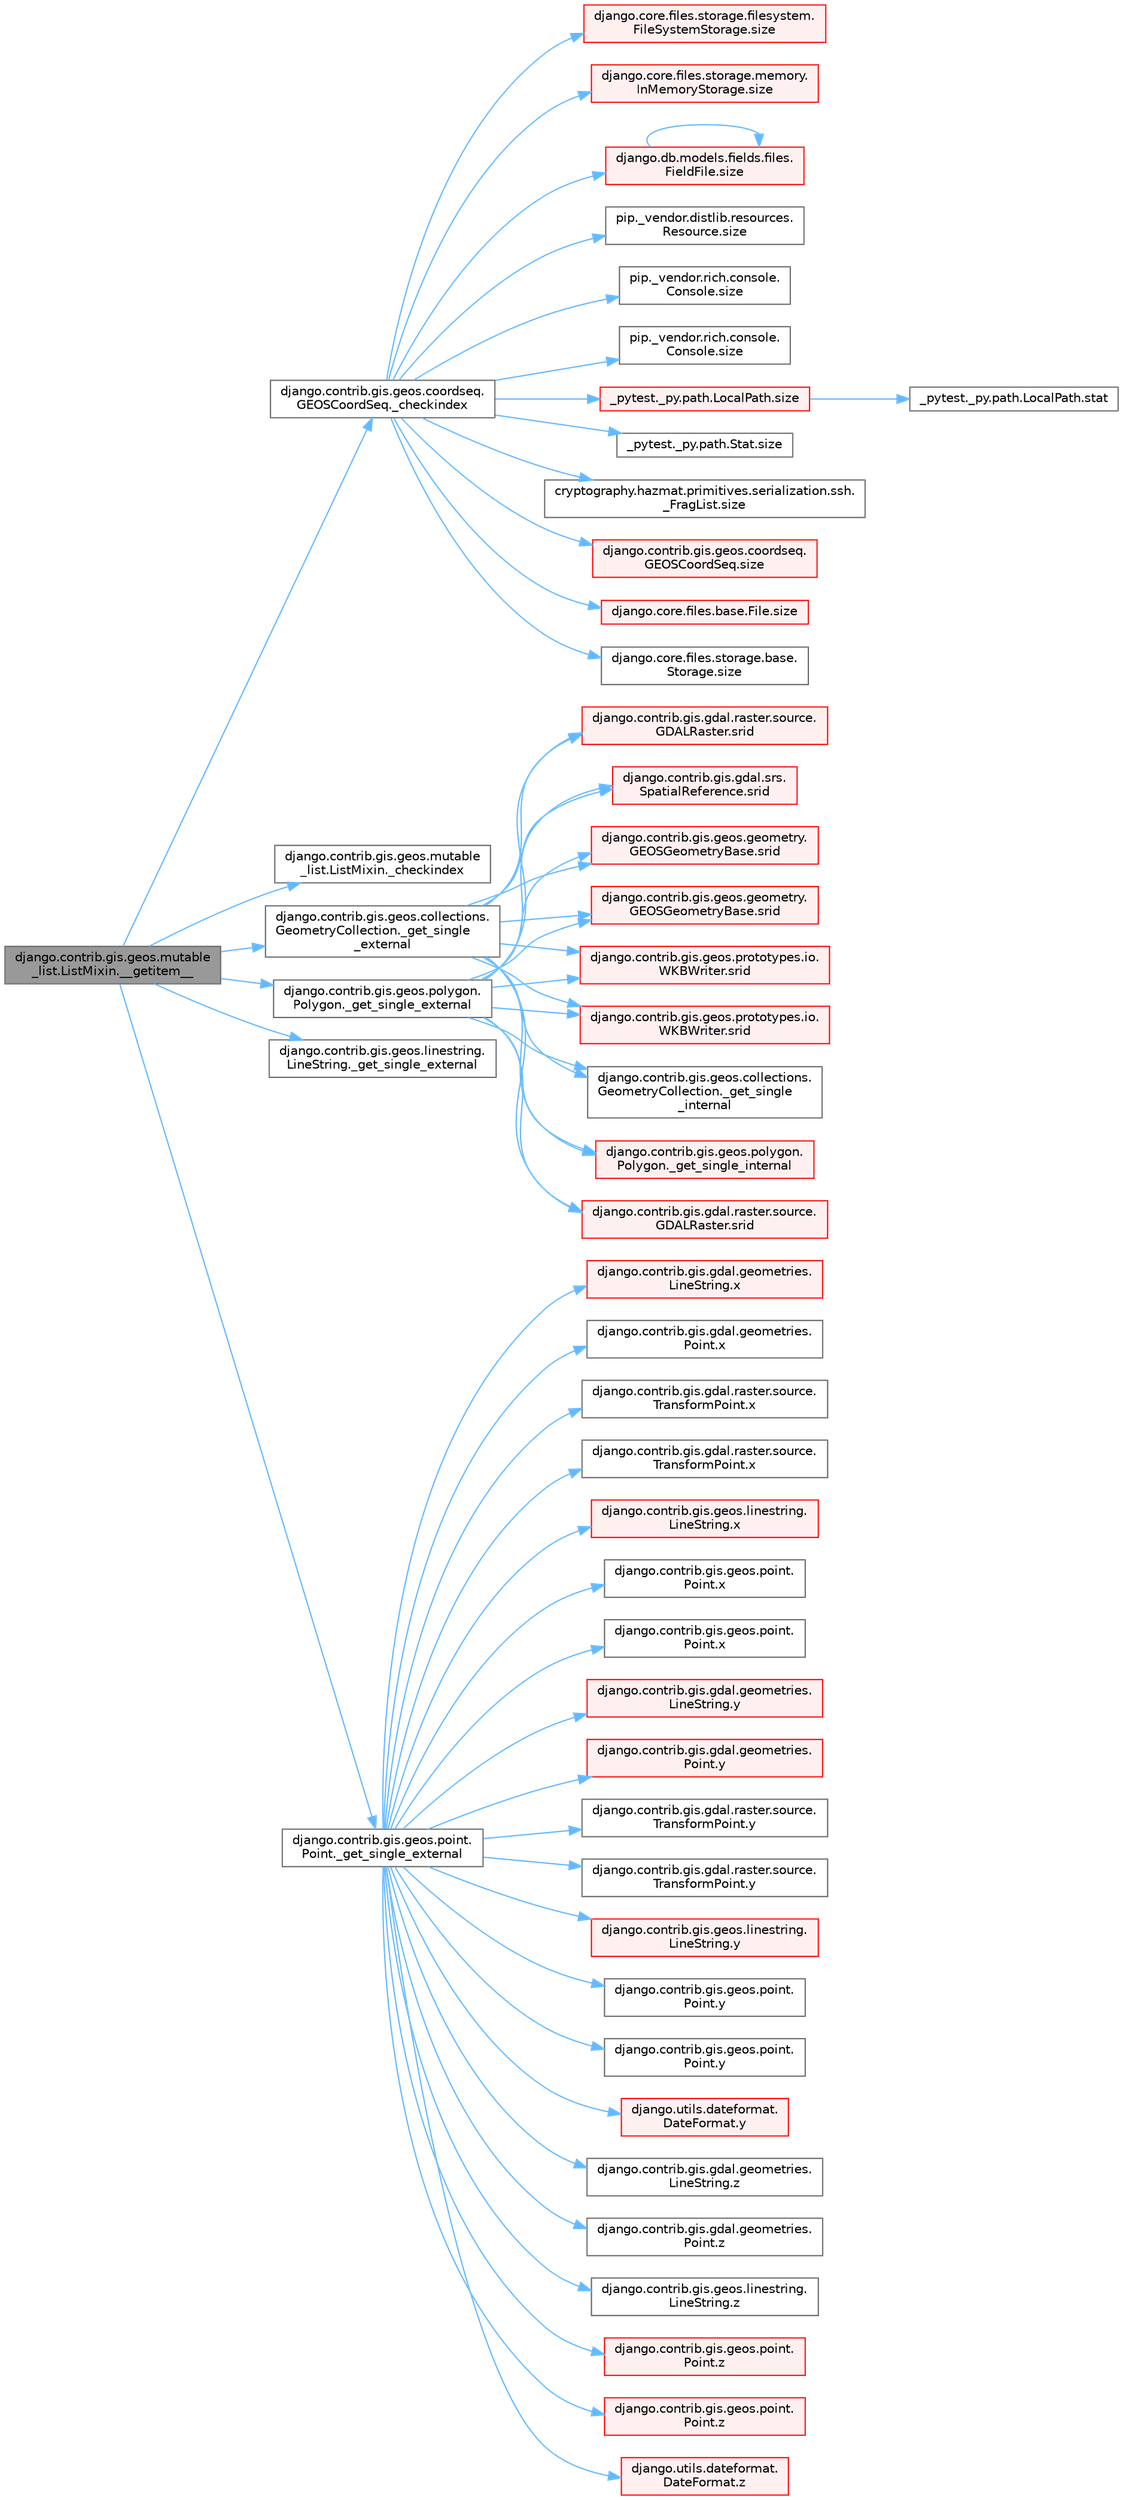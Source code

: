 digraph "django.contrib.gis.geos.mutable_list.ListMixin.__getitem__"
{
 // LATEX_PDF_SIZE
  bgcolor="transparent";
  edge [fontname=Helvetica,fontsize=10,labelfontname=Helvetica,labelfontsize=10];
  node [fontname=Helvetica,fontsize=10,shape=box,height=0.2,width=0.4];
  rankdir="LR";
  Node1 [id="Node000001",label="django.contrib.gis.geos.mutable\l_list.ListMixin.__getitem__",height=0.2,width=0.4,color="gray40", fillcolor="grey60", style="filled", fontcolor="black",tooltip=" "];
  Node1 -> Node2 [id="edge1_Node000001_Node000002",color="steelblue1",style="solid",tooltip=" "];
  Node2 [id="Node000002",label="django.contrib.gis.geos.coordseq.\lGEOSCoordSeq._checkindex",height=0.2,width=0.4,color="grey40", fillcolor="white", style="filled",URL="$classdjango_1_1contrib_1_1gis_1_1geos_1_1coordseq_1_1_g_e_o_s_coord_seq.html#a76e93e44dd2aa42a576be1200e364bf4",tooltip=" "];
  Node2 -> Node3 [id="edge2_Node000002_Node000003",color="steelblue1",style="solid",tooltip=" "];
  Node3 [id="Node000003",label="_pytest._py.path.LocalPath.size",height=0.2,width=0.4,color="red", fillcolor="#FFF0F0", style="filled",URL="$class__pytest_1_1__py_1_1path_1_1_local_path.html#a01312293d7ed99c7153402aa1c228012",tooltip=" "];
  Node3 -> Node4 [id="edge3_Node000003_Node000004",color="steelblue1",style="solid",tooltip=" "];
  Node4 [id="Node000004",label="_pytest._py.path.LocalPath.stat",height=0.2,width=0.4,color="grey40", fillcolor="white", style="filled",URL="$class__pytest_1_1__py_1_1path_1_1_local_path.html#a145ecd9c3ed3cd34920b230208085c2c",tooltip=" "];
  Node2 -> Node7 [id="edge4_Node000002_Node000007",color="steelblue1",style="solid",tooltip=" "];
  Node7 [id="Node000007",label="_pytest._py.path.Stat.size",height=0.2,width=0.4,color="grey40", fillcolor="white", style="filled",URL="$class__pytest_1_1__py_1_1path_1_1_stat.html#a206ba7bd29fc72352b3af66d7a7aafef",tooltip=" "];
  Node2 -> Node8 [id="edge5_Node000002_Node000008",color="steelblue1",style="solid",tooltip=" "];
  Node8 [id="Node000008",label="cryptography.hazmat.primitives.serialization.ssh.\l_FragList.size",height=0.2,width=0.4,color="grey40", fillcolor="white", style="filled",URL="$classcryptography_1_1hazmat_1_1primitives_1_1serialization_1_1ssh_1_1___frag_list.html#a7e9d0a2bab129dc613ec19fe73f24252",tooltip=" "];
  Node2 -> Node9 [id="edge6_Node000002_Node000009",color="steelblue1",style="solid",tooltip=" "];
  Node9 [id="Node000009",label="django.contrib.gis.geos.coordseq.\lGEOSCoordSeq.size",height=0.2,width=0.4,color="red", fillcolor="#FFF0F0", style="filled",URL="$classdjango_1_1contrib_1_1gis_1_1geos_1_1coordseq_1_1_g_e_o_s_coord_seq.html#a918c80def6f7235c7da41e8aaf614fa6",tooltip=" "];
  Node2 -> Node13 [id="edge7_Node000002_Node000013",color="steelblue1",style="solid",tooltip=" "];
  Node13 [id="Node000013",label="django.core.files.base.File.size",height=0.2,width=0.4,color="red", fillcolor="#FFF0F0", style="filled",URL="$classdjango_1_1core_1_1files_1_1base_1_1_file.html#abe624c2bbb9a5c895e8d99ec7de4fd3d",tooltip=" "];
  Node2 -> Node21 [id="edge8_Node000002_Node000021",color="steelblue1",style="solid",tooltip=" "];
  Node21 [id="Node000021",label="django.core.files.storage.base.\lStorage.size",height=0.2,width=0.4,color="grey40", fillcolor="white", style="filled",URL="$classdjango_1_1core_1_1files_1_1storage_1_1base_1_1_storage.html#a135bb0f4147e20b20d038cdc2304dd78",tooltip=" "];
  Node2 -> Node22 [id="edge9_Node000002_Node000022",color="steelblue1",style="solid",tooltip=" "];
  Node22 [id="Node000022",label="django.core.files.storage.filesystem.\lFileSystemStorage.size",height=0.2,width=0.4,color="red", fillcolor="#FFF0F0", style="filled",URL="$classdjango_1_1core_1_1files_1_1storage_1_1filesystem_1_1_file_system_storage.html#a6e5dbaebdedc839f8a2869922a7181de",tooltip=" "];
  Node2 -> Node1780 [id="edge10_Node000002_Node001780",color="steelblue1",style="solid",tooltip=" "];
  Node1780 [id="Node001780",label="django.core.files.storage.memory.\lInMemoryStorage.size",height=0.2,width=0.4,color="red", fillcolor="#FFF0F0", style="filled",URL="$classdjango_1_1core_1_1files_1_1storage_1_1memory_1_1_in_memory_storage.html#ac6691324035626377fb3989472a673be",tooltip=" "];
  Node2 -> Node1795 [id="edge11_Node000002_Node001795",color="steelblue1",style="solid",tooltip=" "];
  Node1795 [id="Node001795",label="django.db.models.fields.files.\lFieldFile.size",height=0.2,width=0.4,color="red", fillcolor="#FFF0F0", style="filled",URL="$classdjango_1_1db_1_1models_1_1fields_1_1files_1_1_field_file.html#aea23a57308858c3cbc573c67f2ab9b74",tooltip=" "];
  Node1795 -> Node1795 [id="edge12_Node001795_Node001795",color="steelblue1",style="solid",tooltip=" "];
  Node2 -> Node1796 [id="edge13_Node000002_Node001796",color="steelblue1",style="solid",tooltip=" "];
  Node1796 [id="Node001796",label="pip._vendor.distlib.resources.\lResource.size",height=0.2,width=0.4,color="grey40", fillcolor="white", style="filled",URL="$classpip_1_1__vendor_1_1distlib_1_1resources_1_1_resource.html#a65a294bc884a9f006d465df4a7be732d",tooltip=" "];
  Node2 -> Node1797 [id="edge14_Node000002_Node001797",color="steelblue1",style="solid",tooltip=" "];
  Node1797 [id="Node001797",label="pip._vendor.rich.console.\lConsole.size",height=0.2,width=0.4,color="grey40", fillcolor="white", style="filled",URL="$classpip_1_1__vendor_1_1rich_1_1console_1_1_console.html#a51e25cd9881c627f959a35e7623b81db",tooltip=" "];
  Node2 -> Node1798 [id="edge15_Node000002_Node001798",color="steelblue1",style="solid",tooltip=" "];
  Node1798 [id="Node001798",label="pip._vendor.rich.console.\lConsole.size",height=0.2,width=0.4,color="grey40", fillcolor="white", style="filled",URL="$classpip_1_1__vendor_1_1rich_1_1console_1_1_console.html#ae882677fb24c61ad973112e90fadafa7",tooltip=" "];
  Node1 -> Node1733 [id="edge16_Node000001_Node001733",color="steelblue1",style="solid",tooltip=" "];
  Node1733 [id="Node001733",label="django.contrib.gis.geos.mutable\l_list.ListMixin._checkindex",height=0.2,width=0.4,color="grey40", fillcolor="white", style="filled",URL="$classdjango_1_1contrib_1_1gis_1_1geos_1_1mutable__list_1_1_list_mixin.html#a9f2d009e7ea8c5402a89cd61f1a6e181",tooltip=" "];
  Node1 -> Node4496 [id="edge17_Node000001_Node004496",color="steelblue1",style="solid",tooltip=" "];
  Node4496 [id="Node004496",label="django.contrib.gis.geos.collections.\lGeometryCollection._get_single\l_external",height=0.2,width=0.4,color="grey40", fillcolor="white", style="filled",URL="$classdjango_1_1contrib_1_1gis_1_1geos_1_1collections_1_1_geometry_collection.html#ae33828ceeda65fd351a639423b323770",tooltip=" "];
  Node4496 -> Node4497 [id="edge18_Node004496_Node004497",color="steelblue1",style="solid",tooltip=" "];
  Node4497 [id="Node004497",label="django.contrib.gis.geos.collections.\lGeometryCollection._get_single\l_internal",height=0.2,width=0.4,color="grey40", fillcolor="white", style="filled",URL="$classdjango_1_1contrib_1_1gis_1_1geos_1_1collections_1_1_geometry_collection.html#af8c3edbf11c6ae2213ca99f33adc35fb",tooltip=" "];
  Node4496 -> Node4498 [id="edge19_Node004496_Node004498",color="steelblue1",style="solid",tooltip=" "];
  Node4498 [id="Node004498",label="django.contrib.gis.geos.polygon.\lPolygon._get_single_internal",height=0.2,width=0.4,color="red", fillcolor="#FFF0F0", style="filled",URL="$classdjango_1_1contrib_1_1gis_1_1geos_1_1polygon_1_1_polygon.html#aae5666e06c5d34fd5b6ab85bb58dc2b5",tooltip=" "];
  Node4496 -> Node121 [id="edge20_Node004496_Node000121",color="steelblue1",style="solid",tooltip=" "];
  Node121 [id="Node000121",label="django.contrib.gis.gdal.raster.source.\lGDALRaster.srid",height=0.2,width=0.4,color="red", fillcolor="#FFF0F0", style="filled",URL="$classdjango_1_1contrib_1_1gis_1_1gdal_1_1raster_1_1source_1_1_g_d_a_l_raster.html#a64f1b2f9361820eb18392c0a0df9b46b",tooltip=" "];
  Node4496 -> Node138 [id="edge21_Node004496_Node000138",color="steelblue1",style="solid",tooltip=" "];
  Node138 [id="Node000138",label="django.contrib.gis.gdal.raster.source.\lGDALRaster.srid",height=0.2,width=0.4,color="red", fillcolor="#FFF0F0", style="filled",URL="$classdjango_1_1contrib_1_1gis_1_1gdal_1_1raster_1_1source_1_1_g_d_a_l_raster.html#a565bad87d893e08a4a415e39b1e41713",tooltip=" "];
  Node4496 -> Node139 [id="edge22_Node004496_Node000139",color="steelblue1",style="solid",tooltip=" "];
  Node139 [id="Node000139",label="django.contrib.gis.gdal.srs.\lSpatialReference.srid",height=0.2,width=0.4,color="red", fillcolor="#FFF0F0", style="filled",URL="$classdjango_1_1contrib_1_1gis_1_1gdal_1_1srs_1_1_spatial_reference.html#a6f0221a227f58af3cadbd801359f4d6a",tooltip=" "];
  Node4496 -> Node141 [id="edge23_Node004496_Node000141",color="steelblue1",style="solid",tooltip=" "];
  Node141 [id="Node000141",label="django.contrib.gis.geos.geometry.\lGEOSGeometryBase.srid",height=0.2,width=0.4,color="red", fillcolor="#FFF0F0", style="filled",URL="$classdjango_1_1contrib_1_1gis_1_1geos_1_1geometry_1_1_g_e_o_s_geometry_base.html#a5f66cc62cbd6fea05d043b4883dde9f8",tooltip=" "];
  Node4496 -> Node142 [id="edge24_Node004496_Node000142",color="steelblue1",style="solid",tooltip=" "];
  Node142 [id="Node000142",label="django.contrib.gis.geos.geometry.\lGEOSGeometryBase.srid",height=0.2,width=0.4,color="red", fillcolor="#FFF0F0", style="filled",URL="$classdjango_1_1contrib_1_1gis_1_1geos_1_1geometry_1_1_g_e_o_s_geometry_base.html#a091e8d6264536991c11f30036af2c0c1",tooltip=" "];
  Node4496 -> Node143 [id="edge25_Node004496_Node000143",color="steelblue1",style="solid",tooltip=" "];
  Node143 [id="Node000143",label="django.contrib.gis.geos.prototypes.io.\lWKBWriter.srid",height=0.2,width=0.4,color="red", fillcolor="#FFF0F0", style="filled",URL="$classdjango_1_1contrib_1_1gis_1_1geos_1_1prototypes_1_1io_1_1_w_k_b_writer.html#a0a8537b1b7b53d049b0a94923317867d",tooltip=" "];
  Node4496 -> Node144 [id="edge26_Node004496_Node000144",color="steelblue1",style="solid",tooltip=" "];
  Node144 [id="Node000144",label="django.contrib.gis.geos.prototypes.io.\lWKBWriter.srid",height=0.2,width=0.4,color="red", fillcolor="#FFF0F0", style="filled",URL="$classdjango_1_1contrib_1_1gis_1_1geos_1_1prototypes_1_1io_1_1_w_k_b_writer.html#a6499b0621ccf8fe95d9540f61d874fe8",tooltip=" "];
  Node1 -> Node4499 [id="edge27_Node000001_Node004499",color="steelblue1",style="solid",tooltip=" "];
  Node4499 [id="Node004499",label="django.contrib.gis.geos.linestring.\lLineString._get_single_external",height=0.2,width=0.4,color="grey40", fillcolor="white", style="filled",URL="$classdjango_1_1contrib_1_1gis_1_1geos_1_1linestring_1_1_line_string.html#a290107ee571187ea4b03d3025f88872f",tooltip=" "];
  Node1 -> Node4500 [id="edge28_Node000001_Node004500",color="steelblue1",style="solid",tooltip=" "];
  Node4500 [id="Node004500",label="django.contrib.gis.geos.point.\lPoint._get_single_external",height=0.2,width=0.4,color="grey40", fillcolor="white", style="filled",URL="$classdjango_1_1contrib_1_1gis_1_1geos_1_1point_1_1_point.html#a6ac11793bbd00daff99111e9b85633a2",tooltip=" "];
  Node4500 -> Node4501 [id="edge29_Node004500_Node004501",color="steelblue1",style="solid",tooltip=" "];
  Node4501 [id="Node004501",label="django.contrib.gis.gdal.geometries.\lLineString.x",height=0.2,width=0.4,color="red", fillcolor="#FFF0F0", style="filled",URL="$classdjango_1_1contrib_1_1gis_1_1gdal_1_1geometries_1_1_line_string.html#a8b682eea9f42162c89a582710cd9b9cb",tooltip=" "];
  Node4500 -> Node4504 [id="edge30_Node004500_Node004504",color="steelblue1",style="solid",tooltip=" "];
  Node4504 [id="Node004504",label="django.contrib.gis.gdal.geometries.\lPoint.x",height=0.2,width=0.4,color="grey40", fillcolor="white", style="filled",URL="$classdjango_1_1contrib_1_1gis_1_1gdal_1_1geometries_1_1_point.html#ac279338a6cd95c1b09aa6fe6aa606ade",tooltip=" "];
  Node4500 -> Node4505 [id="edge31_Node004500_Node004505",color="steelblue1",style="solid",tooltip=" "];
  Node4505 [id="Node004505",label="django.contrib.gis.gdal.raster.source.\lTransformPoint.x",height=0.2,width=0.4,color="grey40", fillcolor="white", style="filled",URL="$classdjango_1_1contrib_1_1gis_1_1gdal_1_1raster_1_1source_1_1_transform_point.html#a84fe6490c8d1b3b93b487e2e2d960a0b",tooltip=" "];
  Node4500 -> Node4506 [id="edge32_Node004500_Node004506",color="steelblue1",style="solid",tooltip=" "];
  Node4506 [id="Node004506",label="django.contrib.gis.gdal.raster.source.\lTransformPoint.x",height=0.2,width=0.4,color="grey40", fillcolor="white", style="filled",URL="$classdjango_1_1contrib_1_1gis_1_1gdal_1_1raster_1_1source_1_1_transform_point.html#a4d37b354191f4e51770facc378ec67f0",tooltip=" "];
  Node4500 -> Node4507 [id="edge33_Node004500_Node004507",color="steelblue1",style="solid",tooltip=" "];
  Node4507 [id="Node004507",label="django.contrib.gis.geos.linestring.\lLineString.x",height=0.2,width=0.4,color="red", fillcolor="#FFF0F0", style="filled",URL="$classdjango_1_1contrib_1_1gis_1_1geos_1_1linestring_1_1_line_string.html#a9a42ae168f580f561c12704cfe201eec",tooltip=" "];
  Node4500 -> Node4508 [id="edge34_Node004500_Node004508",color="steelblue1",style="solid",tooltip=" "];
  Node4508 [id="Node004508",label="django.contrib.gis.geos.point.\lPoint.x",height=0.2,width=0.4,color="grey40", fillcolor="white", style="filled",URL="$classdjango_1_1contrib_1_1gis_1_1geos_1_1point_1_1_point.html#a088051d7205b1718be3161592db30bdb",tooltip=" "];
  Node4500 -> Node4509 [id="edge35_Node004500_Node004509",color="steelblue1",style="solid",tooltip=" "];
  Node4509 [id="Node004509",label="django.contrib.gis.geos.point.\lPoint.x",height=0.2,width=0.4,color="grey40", fillcolor="white", style="filled",URL="$classdjango_1_1contrib_1_1gis_1_1geos_1_1point_1_1_point.html#a1f6f11bf5cec2552066e187517800516",tooltip=" "];
  Node4500 -> Node4510 [id="edge36_Node004500_Node004510",color="steelblue1",style="solid",tooltip=" "];
  Node4510 [id="Node004510",label="django.contrib.gis.gdal.geometries.\lLineString.y",height=0.2,width=0.4,color="red", fillcolor="#FFF0F0", style="filled",URL="$classdjango_1_1contrib_1_1gis_1_1gdal_1_1geometries_1_1_line_string.html#a8d9e6eac8b3514609daff5cee9d0749f",tooltip=" "];
  Node4500 -> Node4511 [id="edge37_Node004500_Node004511",color="steelblue1",style="solid",tooltip=" "];
  Node4511 [id="Node004511",label="django.contrib.gis.gdal.geometries.\lPoint.y",height=0.2,width=0.4,color="red", fillcolor="#FFF0F0", style="filled",URL="$classdjango_1_1contrib_1_1gis_1_1gdal_1_1geometries_1_1_point.html#a1e96907f95fedb108c15de961e7fd89e",tooltip=" "];
  Node4500 -> Node4512 [id="edge38_Node004500_Node004512",color="steelblue1",style="solid",tooltip=" "];
  Node4512 [id="Node004512",label="django.contrib.gis.gdal.raster.source.\lTransformPoint.y",height=0.2,width=0.4,color="grey40", fillcolor="white", style="filled",URL="$classdjango_1_1contrib_1_1gis_1_1gdal_1_1raster_1_1source_1_1_transform_point.html#a6687d78e3970970510471cf6fb4493bc",tooltip=" "];
  Node4500 -> Node4513 [id="edge39_Node004500_Node004513",color="steelblue1",style="solid",tooltip=" "];
  Node4513 [id="Node004513",label="django.contrib.gis.gdal.raster.source.\lTransformPoint.y",height=0.2,width=0.4,color="grey40", fillcolor="white", style="filled",URL="$classdjango_1_1contrib_1_1gis_1_1gdal_1_1raster_1_1source_1_1_transform_point.html#a7045fafb9ec40172684bfcbb2380e58d",tooltip=" "];
  Node4500 -> Node4514 [id="edge40_Node004500_Node004514",color="steelblue1",style="solid",tooltip=" "];
  Node4514 [id="Node004514",label="django.contrib.gis.geos.linestring.\lLineString.y",height=0.2,width=0.4,color="red", fillcolor="#FFF0F0", style="filled",URL="$classdjango_1_1contrib_1_1gis_1_1geos_1_1linestring_1_1_line_string.html#a59b38453701b84b4158beed5c7c7f595",tooltip=" "];
  Node4500 -> Node4515 [id="edge41_Node004500_Node004515",color="steelblue1",style="solid",tooltip=" "];
  Node4515 [id="Node004515",label="django.contrib.gis.geos.point.\lPoint.y",height=0.2,width=0.4,color="grey40", fillcolor="white", style="filled",URL="$classdjango_1_1contrib_1_1gis_1_1geos_1_1point_1_1_point.html#a81942580f559a8de88ec1298aefe4a6e",tooltip=" "];
  Node4500 -> Node4516 [id="edge42_Node004500_Node004516",color="steelblue1",style="solid",tooltip=" "];
  Node4516 [id="Node004516",label="django.contrib.gis.geos.point.\lPoint.y",height=0.2,width=0.4,color="grey40", fillcolor="white", style="filled",URL="$classdjango_1_1contrib_1_1gis_1_1geos_1_1point_1_1_point.html#a002229855c02a64f0feee4372175765b",tooltip=" "];
  Node4500 -> Node4517 [id="edge43_Node004500_Node004517",color="steelblue1",style="solid",tooltip=" "];
  Node4517 [id="Node004517",label="django.utils.dateformat.\lDateFormat.y",height=0.2,width=0.4,color="red", fillcolor="#FFF0F0", style="filled",URL="$classdjango_1_1utils_1_1dateformat_1_1_date_format.html#a45c77068747129865572422a719ebcfc",tooltip=" "];
  Node4500 -> Node4518 [id="edge44_Node004500_Node004518",color="steelblue1",style="solid",tooltip=" "];
  Node4518 [id="Node004518",label="django.contrib.gis.gdal.geometries.\lLineString.z",height=0.2,width=0.4,color="grey40", fillcolor="white", style="filled",URL="$classdjango_1_1contrib_1_1gis_1_1gdal_1_1geometries_1_1_line_string.html#a9e69939bddb7e3abe044ffd258a37b0f",tooltip=" "];
  Node4500 -> Node4519 [id="edge45_Node004500_Node004519",color="steelblue1",style="solid",tooltip=" "];
  Node4519 [id="Node004519",label="django.contrib.gis.gdal.geometries.\lPoint.z",height=0.2,width=0.4,color="grey40", fillcolor="white", style="filled",URL="$classdjango_1_1contrib_1_1gis_1_1gdal_1_1geometries_1_1_point.html#a2e50e50c817a8d88bd2df399f4ef24ab",tooltip=" "];
  Node4500 -> Node4520 [id="edge46_Node004500_Node004520",color="steelblue1",style="solid",tooltip=" "];
  Node4520 [id="Node004520",label="django.contrib.gis.geos.linestring.\lLineString.z",height=0.2,width=0.4,color="grey40", fillcolor="white", style="filled",URL="$classdjango_1_1contrib_1_1gis_1_1geos_1_1linestring_1_1_line_string.html#a88bface6127232d1c40747d2dd0f2703",tooltip=" "];
  Node4500 -> Node4521 [id="edge47_Node004500_Node004521",color="steelblue1",style="solid",tooltip=" "];
  Node4521 [id="Node004521",label="django.contrib.gis.geos.point.\lPoint.z",height=0.2,width=0.4,color="red", fillcolor="#FFF0F0", style="filled",URL="$classdjango_1_1contrib_1_1gis_1_1geos_1_1point_1_1_point.html#a084a17c9c1134308c4617f9cc596d101",tooltip=" "];
  Node4500 -> Node4522 [id="edge48_Node004500_Node004522",color="steelblue1",style="solid",tooltip=" "];
  Node4522 [id="Node004522",label="django.contrib.gis.geos.point.\lPoint.z",height=0.2,width=0.4,color="red", fillcolor="#FFF0F0", style="filled",URL="$classdjango_1_1contrib_1_1gis_1_1geos_1_1point_1_1_point.html#a2bae1ba81c4e986abd0563dc0da666c4",tooltip=" "];
  Node4500 -> Node4523 [id="edge49_Node004500_Node004523",color="steelblue1",style="solid",tooltip=" "];
  Node4523 [id="Node004523",label="django.utils.dateformat.\lDateFormat.z",height=0.2,width=0.4,color="red", fillcolor="#FFF0F0", style="filled",URL="$classdjango_1_1utils_1_1dateformat_1_1_date_format.html#a0b2a91f7fe65d8aea6c8d23f49981b2d",tooltip=" "];
  Node1 -> Node4524 [id="edge50_Node000001_Node004524",color="steelblue1",style="solid",tooltip=" "];
  Node4524 [id="Node004524",label="django.contrib.gis.geos.polygon.\lPolygon._get_single_external",height=0.2,width=0.4,color="grey40", fillcolor="white", style="filled",URL="$classdjango_1_1contrib_1_1gis_1_1geos_1_1polygon_1_1_polygon.html#a797e60972e5bd45c03cce22f36735a56",tooltip=" "];
  Node4524 -> Node4497 [id="edge51_Node004524_Node004497",color="steelblue1",style="solid",tooltip=" "];
  Node4524 -> Node4498 [id="edge52_Node004524_Node004498",color="steelblue1",style="solid",tooltip=" "];
  Node4524 -> Node121 [id="edge53_Node004524_Node000121",color="steelblue1",style="solid",tooltip=" "];
  Node4524 -> Node138 [id="edge54_Node004524_Node000138",color="steelblue1",style="solid",tooltip=" "];
  Node4524 -> Node139 [id="edge55_Node004524_Node000139",color="steelblue1",style="solid",tooltip=" "];
  Node4524 -> Node141 [id="edge56_Node004524_Node000141",color="steelblue1",style="solid",tooltip=" "];
  Node4524 -> Node142 [id="edge57_Node004524_Node000142",color="steelblue1",style="solid",tooltip=" "];
  Node4524 -> Node143 [id="edge58_Node004524_Node000143",color="steelblue1",style="solid",tooltip=" "];
  Node4524 -> Node144 [id="edge59_Node004524_Node000144",color="steelblue1",style="solid",tooltip=" "];
}
